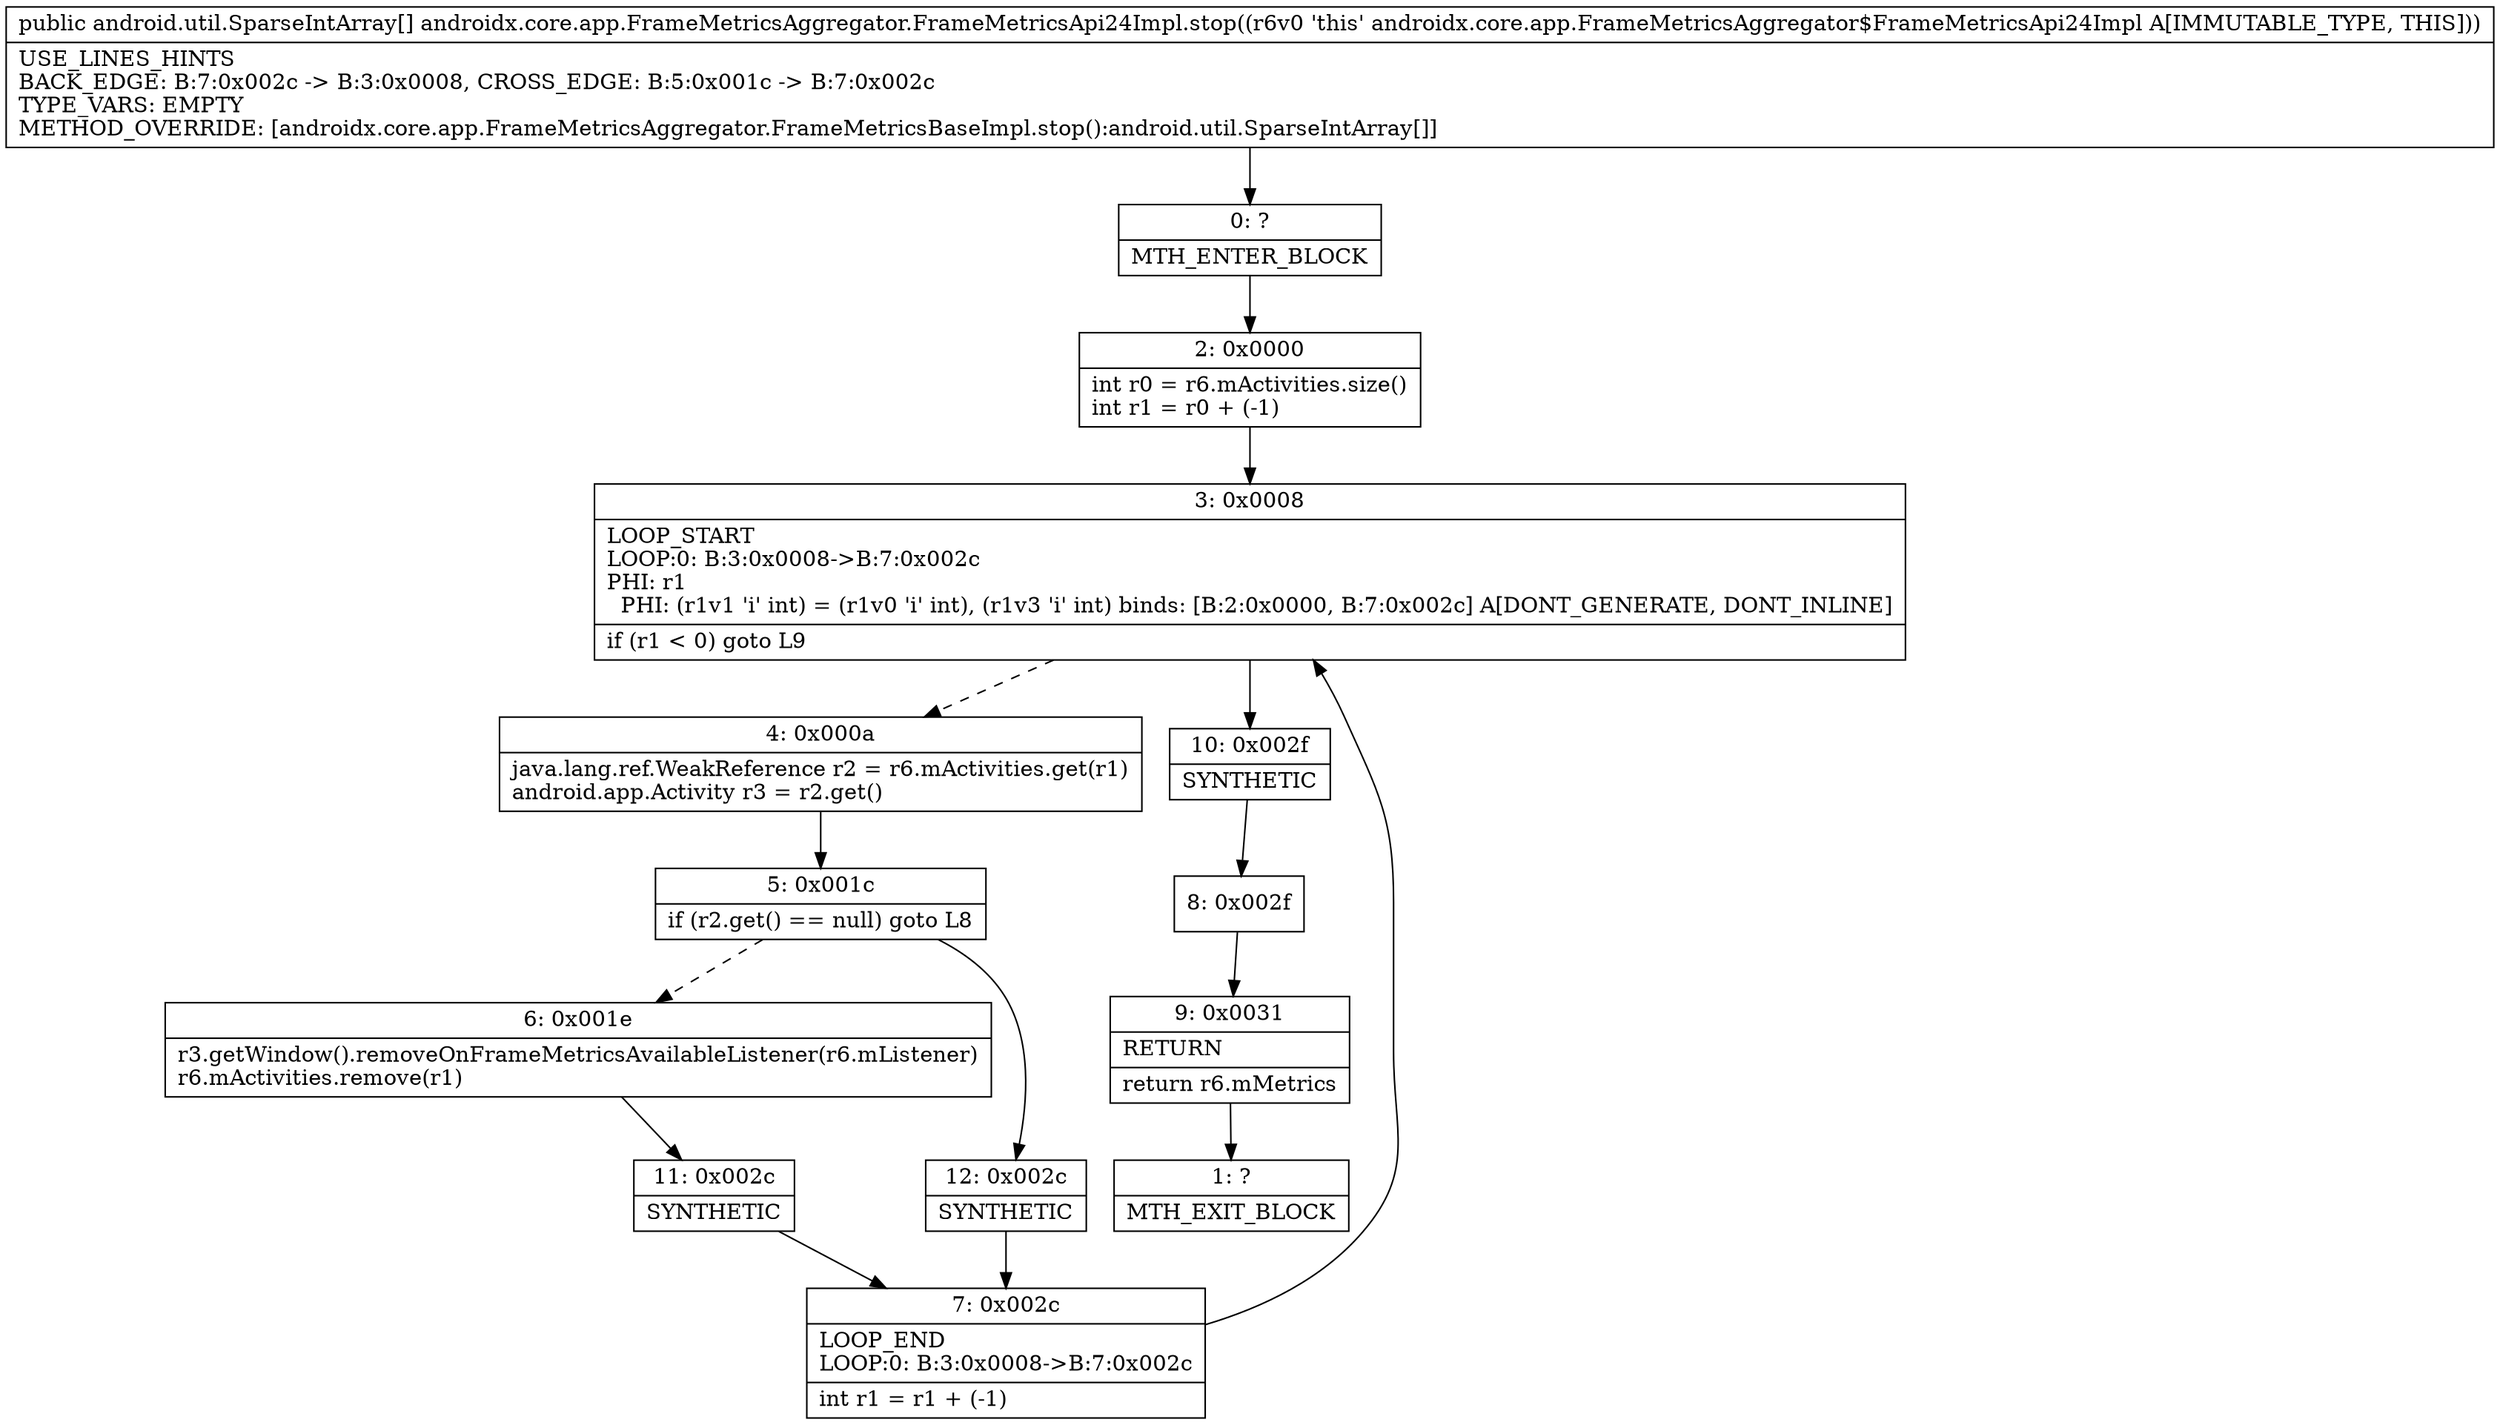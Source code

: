 digraph "CFG forandroidx.core.app.FrameMetricsAggregator.FrameMetricsApi24Impl.stop()[Landroid\/util\/SparseIntArray;" {
Node_0 [shape=record,label="{0\:\ ?|MTH_ENTER_BLOCK\l}"];
Node_2 [shape=record,label="{2\:\ 0x0000|int r0 = r6.mActivities.size()\lint r1 = r0 + (\-1)\l}"];
Node_3 [shape=record,label="{3\:\ 0x0008|LOOP_START\lLOOP:0: B:3:0x0008\-\>B:7:0x002c\lPHI: r1 \l  PHI: (r1v1 'i' int) = (r1v0 'i' int), (r1v3 'i' int) binds: [B:2:0x0000, B:7:0x002c] A[DONT_GENERATE, DONT_INLINE]\l|if (r1 \< 0) goto L9\l}"];
Node_4 [shape=record,label="{4\:\ 0x000a|java.lang.ref.WeakReference r2 = r6.mActivities.get(r1)\landroid.app.Activity r3 = r2.get()\l}"];
Node_5 [shape=record,label="{5\:\ 0x001c|if (r2.get() == null) goto L8\l}"];
Node_6 [shape=record,label="{6\:\ 0x001e|r3.getWindow().removeOnFrameMetricsAvailableListener(r6.mListener)\lr6.mActivities.remove(r1)\l}"];
Node_11 [shape=record,label="{11\:\ 0x002c|SYNTHETIC\l}"];
Node_7 [shape=record,label="{7\:\ 0x002c|LOOP_END\lLOOP:0: B:3:0x0008\-\>B:7:0x002c\l|int r1 = r1 + (\-1)\l}"];
Node_12 [shape=record,label="{12\:\ 0x002c|SYNTHETIC\l}"];
Node_10 [shape=record,label="{10\:\ 0x002f|SYNTHETIC\l}"];
Node_8 [shape=record,label="{8\:\ 0x002f}"];
Node_9 [shape=record,label="{9\:\ 0x0031|RETURN\l|return r6.mMetrics\l}"];
Node_1 [shape=record,label="{1\:\ ?|MTH_EXIT_BLOCK\l}"];
MethodNode[shape=record,label="{public android.util.SparseIntArray[] androidx.core.app.FrameMetricsAggregator.FrameMetricsApi24Impl.stop((r6v0 'this' androidx.core.app.FrameMetricsAggregator$FrameMetricsApi24Impl A[IMMUTABLE_TYPE, THIS]))  | USE_LINES_HINTS\lBACK_EDGE: B:7:0x002c \-\> B:3:0x0008, CROSS_EDGE: B:5:0x001c \-\> B:7:0x002c\lTYPE_VARS: EMPTY\lMETHOD_OVERRIDE: [androidx.core.app.FrameMetricsAggregator.FrameMetricsBaseImpl.stop():android.util.SparseIntArray[]]\l}"];
MethodNode -> Node_0;Node_0 -> Node_2;
Node_2 -> Node_3;
Node_3 -> Node_4[style=dashed];
Node_3 -> Node_10;
Node_4 -> Node_5;
Node_5 -> Node_6[style=dashed];
Node_5 -> Node_12;
Node_6 -> Node_11;
Node_11 -> Node_7;
Node_7 -> Node_3;
Node_12 -> Node_7;
Node_10 -> Node_8;
Node_8 -> Node_9;
Node_9 -> Node_1;
}

